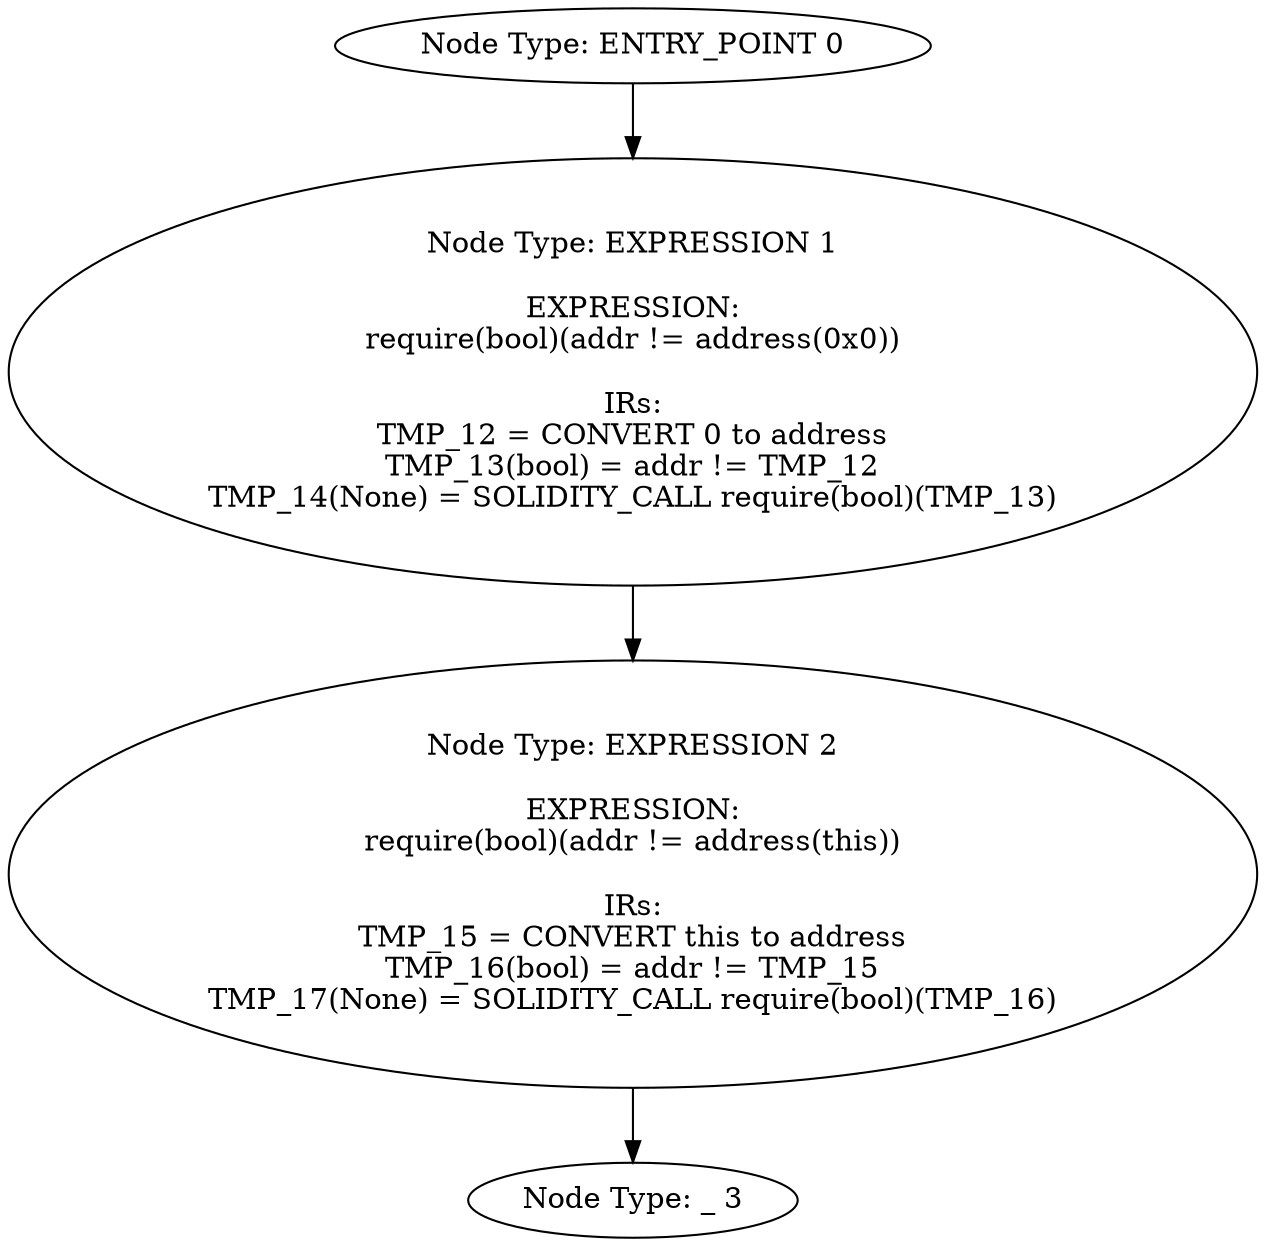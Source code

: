 digraph{
0[label="Node Type: ENTRY_POINT 0
"];
0->1;
1[label="Node Type: EXPRESSION 1

EXPRESSION:
require(bool)(addr != address(0x0))

IRs:
TMP_12 = CONVERT 0 to address
TMP_13(bool) = addr != TMP_12
TMP_14(None) = SOLIDITY_CALL require(bool)(TMP_13)"];
1->2;
2[label="Node Type: EXPRESSION 2

EXPRESSION:
require(bool)(addr != address(this))

IRs:
TMP_15 = CONVERT this to address
TMP_16(bool) = addr != TMP_15
TMP_17(None) = SOLIDITY_CALL require(bool)(TMP_16)"];
2->3;
3[label="Node Type: _ 3
"];
}
